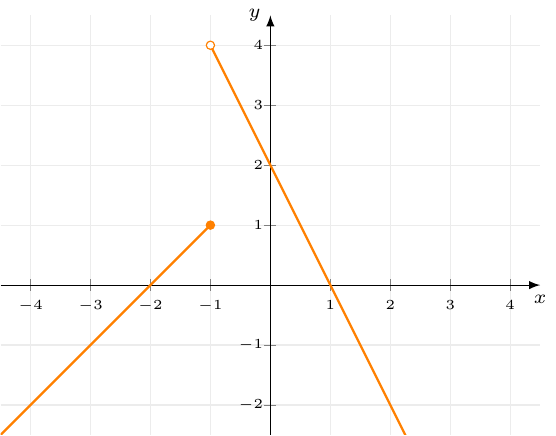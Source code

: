 \documentclass[crop]{standalone}
\usepackage[dvipsnames]{xcolor}
\usepackage{tikz}
\usepackage{pgfplots}
\pgfplotsset{compat=1.18}
\begin{document}
  \begin{tikzpicture}
    \begin{axis}[%
      axis x line=center,axis y line=center,
      unit vector ratio={1 1},
      xlabel={$x$},ylabel={$y$},
      xlabel style={below,font=\scriptsize},
      ylabel style={left,font=\scriptsize},
      xmin=-4.5,xmax=4.5,
      xtick={-4,-3,-2,-1,0,1,2,3,4},
      xticklabel style={font=\tiny},
      ymin=-2.5,ymax=4.5,
      ytick={-4,-3,-2,-1,0,1,2,3,4},
      yticklabel style={font=\tiny,xshift=0.3em},
      restrict y to domain=-15:15,
      axis line style={-latex},
      grid=major,
      major grid style={gray!15},
      declare function={
        f(\x) = \x + 2;
        g(\x) = 2 - 2*\x;
      }
    ]%
      \addplot[mark=none,color=orange,thick,samples=1000,domain=-10:-1] {f(x)};
      \addplot[mark=none,color=orange,thick,samples=1000,domain=-1:10] {g(x)};
      \addplot[mark=*,mark size=1.5pt,color=orange] coordinates {(-1,{f(-1)})};
      \addplot[mark=*,mark size=1.5pt,color=orange] coordinates {(-1,{g(-1)})};
      \addplot[mark=*,mark size=1pt,color=white] coordinates {(-1,{g(-1)})};
    \end{axis}
  \end{tikzpicture}%
\end{document}